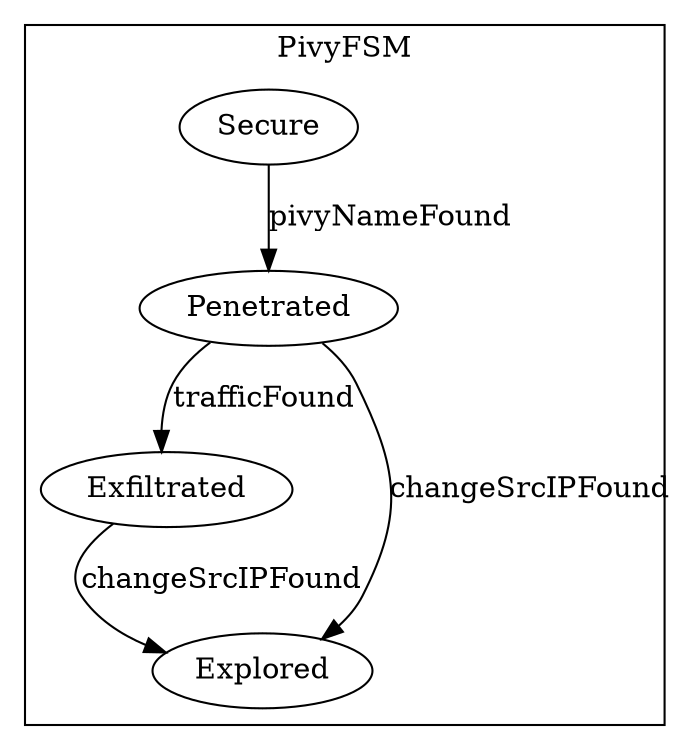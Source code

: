 digraph {
compound=true;
subgraph cluster_StateMachine {
label="PivyFSM";
Exfiltrated [label="Exfiltrated"];
Secure [label="Secure"];
Explored [label="Explored"];
Penetrated [label="Penetrated"];

Exfiltrated -> Explored [ label="changeSrcIPFound"];
Secure -> Penetrated [ label="pivyNameFound"];
Penetrated -> Exfiltrated [ label="trafficFound"];
Penetrated -> Explored [ label="changeSrcIPFound"];}}

